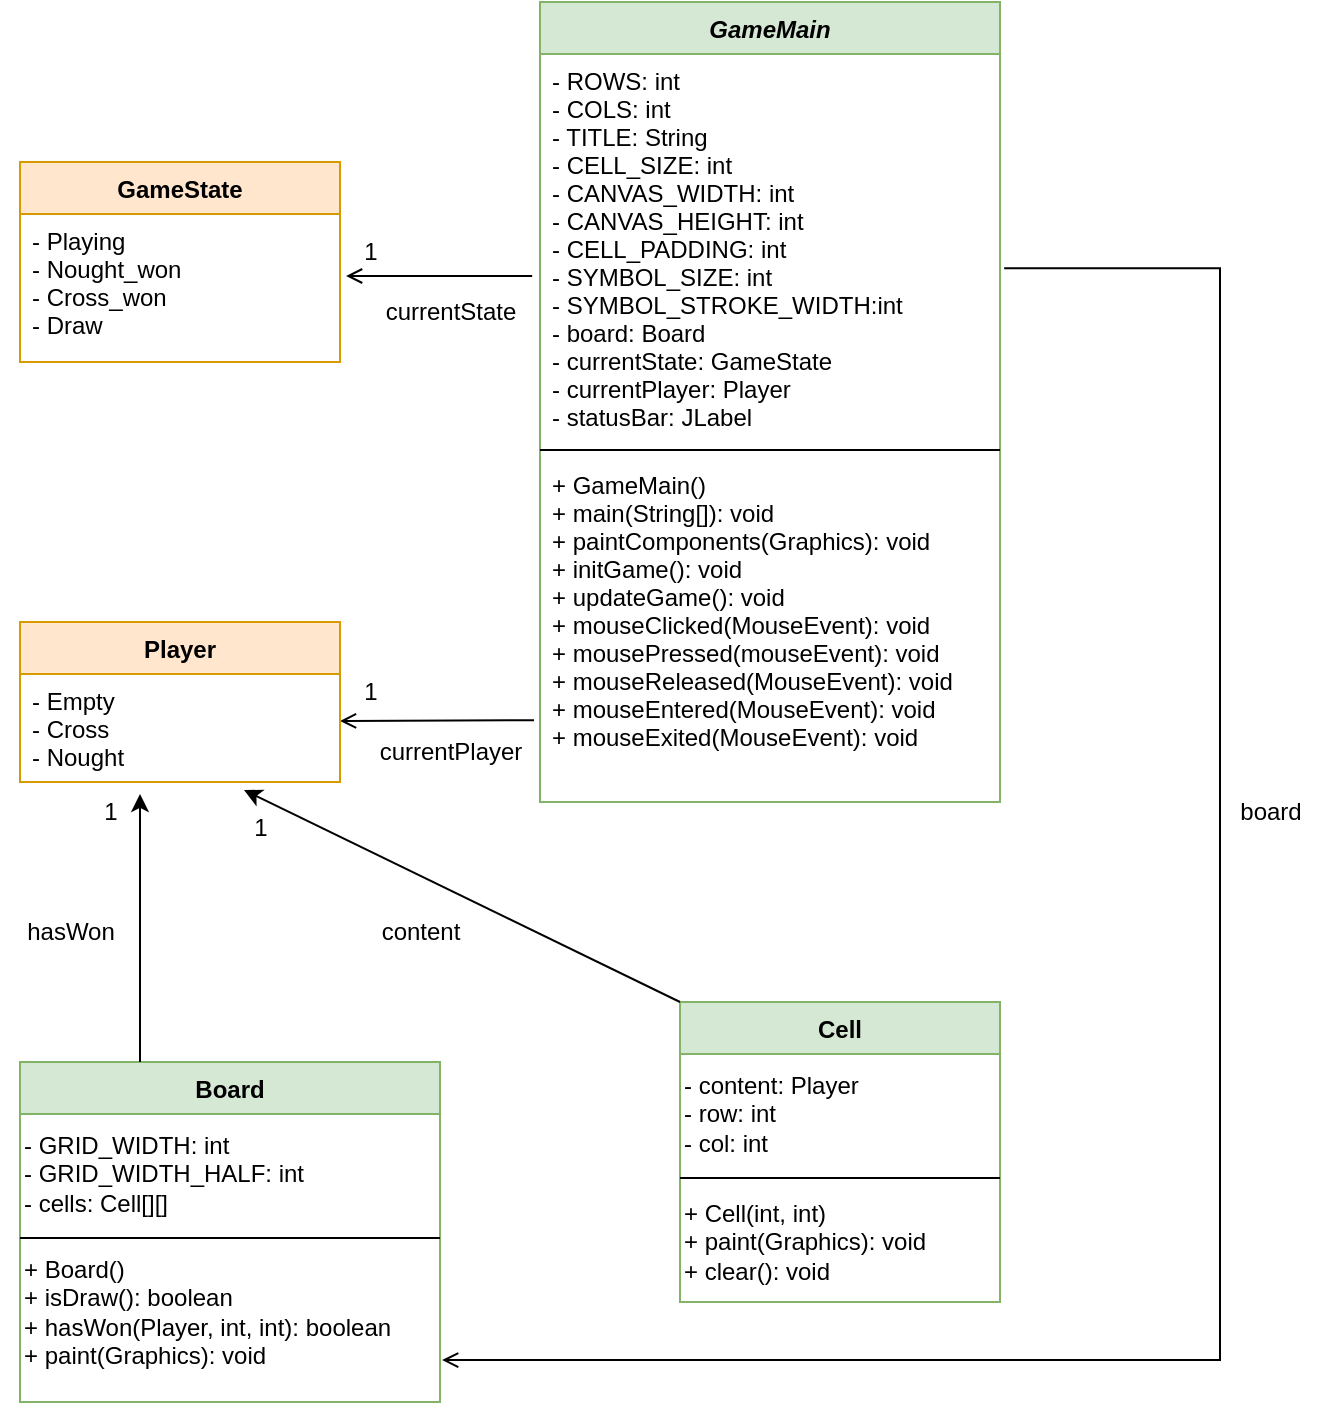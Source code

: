 <mxfile version="22.1.15" type="github">
  <diagram id="C5RBs43oDa-KdzZeNtuy" name="Page-1">
    <mxGraphModel dx="880" dy="490" grid="1" gridSize="10" guides="1" tooltips="1" connect="1" arrows="1" fold="1" page="1" pageScale="1" pageWidth="827" pageHeight="1169" math="0" shadow="0">
      <root>
        <mxCell id="WIyWlLk6GJQsqaUBKTNV-0" />
        <mxCell id="WIyWlLk6GJQsqaUBKTNV-1" parent="WIyWlLk6GJQsqaUBKTNV-0" />
        <mxCell id="zkfFHV4jXpPFQw0GAbJ--0" value="GameMain" style="swimlane;fontStyle=3;align=center;verticalAlign=top;childLayout=stackLayout;horizontal=1;startSize=26;horizontalStack=0;resizeParent=1;resizeLast=0;collapsible=1;marginBottom=0;rounded=0;shadow=0;strokeWidth=1;fillColor=#d5e8d4;strokeColor=#82b366;" parent="WIyWlLk6GJQsqaUBKTNV-1" vertex="1">
          <mxGeometry x="290" y="120" width="230" height="400" as="geometry">
            <mxRectangle x="230" y="140" width="160" height="26" as="alternateBounds" />
          </mxGeometry>
        </mxCell>
        <mxCell id="zkfFHV4jXpPFQw0GAbJ--1" value="- ROWS: int&#xa;- COLS: int&#xa;- TITLE: String&#xa;- CELL_SIZE: int&#xa;- CANVAS_WIDTH: int&#xa;- CANVAS_HEIGHT: int&#xa;- CELL_PADDING: int&#xa;- SYMBOL_SIZE: int&#xa;- SYMBOL_STROKE_WIDTH:int&#xa;- board: Board&#xa;- currentState: GameState&#xa;- currentPlayer: Player&#xa;- statusBar: JLabel" style="text;align=left;verticalAlign=top;spacingLeft=4;spacingRight=4;overflow=hidden;rotatable=0;points=[[0,0.5],[1,0.5]];portConstraint=eastwest;" parent="zkfFHV4jXpPFQw0GAbJ--0" vertex="1">
          <mxGeometry y="26" width="230" height="194" as="geometry" />
        </mxCell>
        <mxCell id="zkfFHV4jXpPFQw0GAbJ--4" value="" style="line;html=1;strokeWidth=1;align=left;verticalAlign=middle;spacingTop=-1;spacingLeft=3;spacingRight=3;rotatable=0;labelPosition=right;points=[];portConstraint=eastwest;" parent="zkfFHV4jXpPFQw0GAbJ--0" vertex="1">
          <mxGeometry y="220" width="230" height="8" as="geometry" />
        </mxCell>
        <mxCell id="zkfFHV4jXpPFQw0GAbJ--5" value="+ GameMain()&#xa;+ main(String[]): void&#xa;+ paintComponents(Graphics): void&#xa;+ initGame(): void&#xa;+ updateGame(): void&#xa;+ mouseClicked(MouseEvent): void&#xa;+ mousePressed(mouseEvent): void&#xa;+ mouseReleased(MouseEvent): void&#xa;+ mouseEntered(MouseEvent): void&#xa;+ mouseExited(MouseEvent): void" style="text;align=left;verticalAlign=top;spacingLeft=4;spacingRight=4;overflow=hidden;rotatable=0;points=[[0,0.5],[1,0.5]];portConstraint=eastwest;" parent="zkfFHV4jXpPFQw0GAbJ--0" vertex="1">
          <mxGeometry y="228" width="230" height="172" as="geometry" />
        </mxCell>
        <mxCell id="zkfFHV4jXpPFQw0GAbJ--6" value="GameState" style="swimlane;fontStyle=1;align=center;verticalAlign=top;childLayout=stackLayout;horizontal=1;startSize=26;horizontalStack=0;resizeParent=1;resizeLast=0;collapsible=1;marginBottom=0;rounded=0;shadow=0;strokeWidth=1;fillColor=#ffe6cc;strokeColor=#d79b00;" parent="WIyWlLk6GJQsqaUBKTNV-1" vertex="1">
          <mxGeometry x="30" y="200" width="160" height="100" as="geometry">
            <mxRectangle x="130" y="380" width="160" height="26" as="alternateBounds" />
          </mxGeometry>
        </mxCell>
        <mxCell id="zkfFHV4jXpPFQw0GAbJ--8" value="- Playing&#xa;- Nought_won&#xa;- Cross_won&#xa;- Draw" style="text;align=left;verticalAlign=top;spacingLeft=4;spacingRight=4;overflow=hidden;rotatable=0;points=[[0,0.5],[1,0.5]];portConstraint=eastwest;rounded=0;shadow=0;html=0;" parent="zkfFHV4jXpPFQw0GAbJ--6" vertex="1">
          <mxGeometry y="26" width="160" height="74" as="geometry" />
        </mxCell>
        <mxCell id="zkfFHV4jXpPFQw0GAbJ--16" value="" style="endArrow=open;endFill=0;shadow=0;strokeWidth=1;rounded=0;edgeStyle=elbowEdgeStyle;elbow=vertical;exitX=-0.013;exitY=0.762;exitDx=0;exitDy=0;exitPerimeter=0;" parent="WIyWlLk6GJQsqaUBKTNV-1" edge="1" source="zkfFHV4jXpPFQw0GAbJ--5">
          <mxGeometry width="160" relative="1" as="geometry">
            <mxPoint x="250" y="480" as="sourcePoint" />
            <mxPoint x="190" y="480" as="targetPoint" />
          </mxGeometry>
        </mxCell>
        <mxCell id="zkfFHV4jXpPFQw0GAbJ--17" value="Board" style="swimlane;fontStyle=1;align=center;verticalAlign=top;childLayout=stackLayout;horizontal=1;startSize=26;horizontalStack=0;resizeParent=1;resizeLast=0;collapsible=1;marginBottom=0;rounded=0;shadow=0;strokeWidth=1;fillColor=#d5e8d4;strokeColor=#82b366;" parent="WIyWlLk6GJQsqaUBKTNV-1" vertex="1">
          <mxGeometry x="30" y="650" width="210" height="170" as="geometry">
            <mxRectangle x="550" y="140" width="160" height="26" as="alternateBounds" />
          </mxGeometry>
        </mxCell>
        <mxCell id="_EEjg6cGiulzqHufe92D-0" value="- GRID_WIDTH: int&lt;br&gt;- GRID_WIDTH_HALF: int&lt;br&gt;- cells: Cell[][]" style="text;html=1;align=left;verticalAlign=middle;resizable=0;points=[];autosize=1;strokeColor=none;fillColor=none;" parent="zkfFHV4jXpPFQw0GAbJ--17" vertex="1">
          <mxGeometry y="26" width="210" height="60" as="geometry" />
        </mxCell>
        <mxCell id="zkfFHV4jXpPFQw0GAbJ--23" value="" style="line;html=1;strokeWidth=1;align=left;verticalAlign=middle;spacingTop=-1;spacingLeft=3;spacingRight=3;rotatable=0;labelPosition=right;points=[];portConstraint=eastwest;" parent="zkfFHV4jXpPFQw0GAbJ--17" vertex="1">
          <mxGeometry y="86" width="210" height="4" as="geometry" />
        </mxCell>
        <mxCell id="_EEjg6cGiulzqHufe92D-1" value="+ Board()&lt;br&gt;+ isDraw(): boolean&lt;br&gt;+ hasWon(Player, int, int): boolean&lt;br&gt;+ paint(Graphics): void" style="text;html=1;align=left;verticalAlign=middle;resizable=0;points=[];autosize=1;strokeColor=none;fillColor=none;" parent="zkfFHV4jXpPFQw0GAbJ--17" vertex="1">
          <mxGeometry y="90" width="210" height="70" as="geometry" />
        </mxCell>
        <mxCell id="zkfFHV4jXpPFQw0GAbJ--26" value="" style="endArrow=open;shadow=0;strokeWidth=1;rounded=0;endFill=1;edgeStyle=elbowEdgeStyle;elbow=vertical;entryX=1.005;entryY=0.843;entryDx=0;entryDy=0;entryPerimeter=0;exitX=1.009;exitY=0.552;exitDx=0;exitDy=0;exitPerimeter=0;" parent="WIyWlLk6GJQsqaUBKTNV-1" source="zkfFHV4jXpPFQw0GAbJ--1" target="_EEjg6cGiulzqHufe92D-1" edge="1">
          <mxGeometry x="0.5" y="41" relative="1" as="geometry">
            <mxPoint x="600" y="239" as="sourcePoint" />
            <mxPoint x="280" y="726.04" as="targetPoint" />
            <mxPoint x="-40" y="32" as="offset" />
            <Array as="points">
              <mxPoint x="630" y="790" />
              <mxPoint x="370" y="800" />
            </Array>
          </mxGeometry>
        </mxCell>
        <mxCell id="_EEjg6cGiulzqHufe92D-3" value="Cell" style="swimlane;fontStyle=1;align=center;verticalAlign=top;childLayout=stackLayout;horizontal=1;startSize=26;horizontalStack=0;resizeParent=1;resizeLast=0;collapsible=1;marginBottom=0;rounded=0;shadow=0;strokeWidth=1;fillColor=#d5e8d4;strokeColor=#82b366;" parent="WIyWlLk6GJQsqaUBKTNV-1" vertex="1">
          <mxGeometry x="360" y="620" width="160" height="150" as="geometry">
            <mxRectangle x="550" y="140" width="160" height="26" as="alternateBounds" />
          </mxGeometry>
        </mxCell>
        <mxCell id="_EEjg6cGiulzqHufe92D-4" value="- content: Player&lt;br&gt;- row: int&lt;br&gt;- col: int" style="text;html=1;align=left;verticalAlign=middle;resizable=0;points=[];autosize=1;strokeColor=none;fillColor=none;" parent="_EEjg6cGiulzqHufe92D-3" vertex="1">
          <mxGeometry y="26" width="160" height="60" as="geometry" />
        </mxCell>
        <mxCell id="_EEjg6cGiulzqHufe92D-5" value="" style="line;html=1;strokeWidth=1;align=left;verticalAlign=middle;spacingTop=-1;spacingLeft=3;spacingRight=3;rotatable=0;labelPosition=right;points=[];portConstraint=eastwest;" parent="_EEjg6cGiulzqHufe92D-3" vertex="1">
          <mxGeometry y="86" width="160" height="4" as="geometry" />
        </mxCell>
        <mxCell id="_EEjg6cGiulzqHufe92D-6" value="+ Cell(int, int)&lt;br&gt;+ paint(Graphics): void&lt;br&gt;+ clear(): void" style="text;html=1;align=left;verticalAlign=middle;resizable=0;points=[];autosize=1;strokeColor=none;fillColor=none;" parent="_EEjg6cGiulzqHufe92D-3" vertex="1">
          <mxGeometry y="90" width="160" height="60" as="geometry" />
        </mxCell>
        <mxCell id="_EEjg6cGiulzqHufe92D-7" value="Player" style="swimlane;fontStyle=1;align=center;verticalAlign=top;childLayout=stackLayout;horizontal=1;startSize=26;horizontalStack=0;resizeParent=1;resizeLast=0;collapsible=1;marginBottom=0;rounded=0;shadow=0;strokeWidth=1;fillColor=#ffe6cc;strokeColor=#d79b00;" parent="WIyWlLk6GJQsqaUBKTNV-1" vertex="1">
          <mxGeometry x="30" y="430" width="160" height="80" as="geometry">
            <mxRectangle x="130" y="380" width="160" height="26" as="alternateBounds" />
          </mxGeometry>
        </mxCell>
        <mxCell id="_EEjg6cGiulzqHufe92D-9" value="- Empty&#xa;- Cross&#xa;- Nought" style="text;align=left;verticalAlign=top;spacingLeft=4;spacingRight=4;overflow=hidden;rotatable=0;points=[[0,0.5],[1,0.5]];portConstraint=eastwest;rounded=0;shadow=0;html=0;" parent="_EEjg6cGiulzqHufe92D-7" vertex="1">
          <mxGeometry y="26" width="160" height="54" as="geometry" />
        </mxCell>
        <mxCell id="zkfFHV4jXpPFQw0GAbJ--12" value="" style="endArrow=open;endFill=0;shadow=0;strokeWidth=1;rounded=0;edgeStyle=elbowEdgeStyle;elbow=horizontal;entryX=1.019;entryY=0.419;entryDx=0;entryDy=0;entryPerimeter=0;exitX=-0.017;exitY=0.572;exitDx=0;exitDy=0;exitPerimeter=0;" parent="WIyWlLk6GJQsqaUBKTNV-1" source="zkfFHV4jXpPFQw0GAbJ--1" target="zkfFHV4jXpPFQw0GAbJ--8" edge="1">
          <mxGeometry width="160" relative="1" as="geometry">
            <mxPoint x="200" y="203" as="sourcePoint" />
            <mxPoint x="200" y="203" as="targetPoint" />
            <Array as="points">
              <mxPoint x="250" y="270" />
            </Array>
          </mxGeometry>
        </mxCell>
        <mxCell id="jnbwQvOrHUH51lis4uiD-0" value="currentState" style="text;html=1;align=center;verticalAlign=middle;resizable=0;points=[];autosize=1;strokeColor=none;fillColor=none;" vertex="1" parent="WIyWlLk6GJQsqaUBKTNV-1">
          <mxGeometry x="200" y="260" width="90" height="30" as="geometry" />
        </mxCell>
        <mxCell id="jnbwQvOrHUH51lis4uiD-2" value="1" style="text;html=1;align=center;verticalAlign=middle;resizable=0;points=[];autosize=1;strokeColor=none;fillColor=none;" vertex="1" parent="WIyWlLk6GJQsqaUBKTNV-1">
          <mxGeometry x="190" y="230" width="30" height="30" as="geometry" />
        </mxCell>
        <mxCell id="jnbwQvOrHUH51lis4uiD-3" value="currentPlayer" style="text;html=1;align=center;verticalAlign=middle;resizable=0;points=[];autosize=1;strokeColor=none;fillColor=none;" vertex="1" parent="WIyWlLk6GJQsqaUBKTNV-1">
          <mxGeometry x="200" y="480" width="90" height="30" as="geometry" />
        </mxCell>
        <mxCell id="jnbwQvOrHUH51lis4uiD-4" value="1" style="text;html=1;align=center;verticalAlign=middle;resizable=0;points=[];autosize=1;strokeColor=none;fillColor=none;" vertex="1" parent="WIyWlLk6GJQsqaUBKTNV-1">
          <mxGeometry x="190" y="450" width="30" height="30" as="geometry" />
        </mxCell>
        <mxCell id="jnbwQvOrHUH51lis4uiD-7" value="board" style="text;html=1;align=center;verticalAlign=middle;resizable=0;points=[];autosize=1;strokeColor=none;fillColor=none;" vertex="1" parent="WIyWlLk6GJQsqaUBKTNV-1">
          <mxGeometry x="630" y="510" width="50" height="30" as="geometry" />
        </mxCell>
        <mxCell id="jnbwQvOrHUH51lis4uiD-8" value="" style="edgeStyle=none;orthogonalLoop=1;jettySize=auto;html=1;rounded=0;entryX=0.375;entryY=1.111;entryDx=0;entryDy=0;entryPerimeter=0;" edge="1" parent="WIyWlLk6GJQsqaUBKTNV-1" target="_EEjg6cGiulzqHufe92D-9">
          <mxGeometry width="100" relative="1" as="geometry">
            <mxPoint x="90" y="650" as="sourcePoint" />
            <mxPoint x="90" y="580" as="targetPoint" />
            <Array as="points" />
          </mxGeometry>
        </mxCell>
        <mxCell id="jnbwQvOrHUH51lis4uiD-9" value="hasWon" style="text;html=1;align=center;verticalAlign=middle;resizable=0;points=[];autosize=1;strokeColor=none;fillColor=none;" vertex="1" parent="WIyWlLk6GJQsqaUBKTNV-1">
          <mxGeometry x="20" y="570" width="70" height="30" as="geometry" />
        </mxCell>
        <mxCell id="jnbwQvOrHUH51lis4uiD-10" value="1" style="text;html=1;align=center;verticalAlign=middle;resizable=0;points=[];autosize=1;strokeColor=none;fillColor=none;" vertex="1" parent="WIyWlLk6GJQsqaUBKTNV-1">
          <mxGeometry x="60" y="510" width="30" height="30" as="geometry" />
        </mxCell>
        <mxCell id="jnbwQvOrHUH51lis4uiD-14" value="" style="edgeStyle=none;orthogonalLoop=1;jettySize=auto;html=1;rounded=0;exitX=0;exitY=0;exitDx=0;exitDy=0;entryX=0.7;entryY=1.074;entryDx=0;entryDy=0;entryPerimeter=0;" edge="1" parent="WIyWlLk6GJQsqaUBKTNV-1" source="_EEjg6cGiulzqHufe92D-3" target="_EEjg6cGiulzqHufe92D-9">
          <mxGeometry width="100" relative="1" as="geometry">
            <mxPoint x="280" y="590" as="sourcePoint" />
            <mxPoint x="380" y="590" as="targetPoint" />
            <Array as="points" />
          </mxGeometry>
        </mxCell>
        <mxCell id="jnbwQvOrHUH51lis4uiD-15" value="1" style="text;html=1;align=center;verticalAlign=middle;resizable=0;points=[];autosize=1;strokeColor=none;fillColor=none;" vertex="1" parent="WIyWlLk6GJQsqaUBKTNV-1">
          <mxGeometry x="135" y="518" width="30" height="30" as="geometry" />
        </mxCell>
        <mxCell id="jnbwQvOrHUH51lis4uiD-16" value="content" style="text;html=1;align=center;verticalAlign=middle;resizable=0;points=[];autosize=1;strokeColor=none;fillColor=none;" vertex="1" parent="WIyWlLk6GJQsqaUBKTNV-1">
          <mxGeometry x="200" y="569.5" width="60" height="30" as="geometry" />
        </mxCell>
      </root>
    </mxGraphModel>
  </diagram>
</mxfile>

